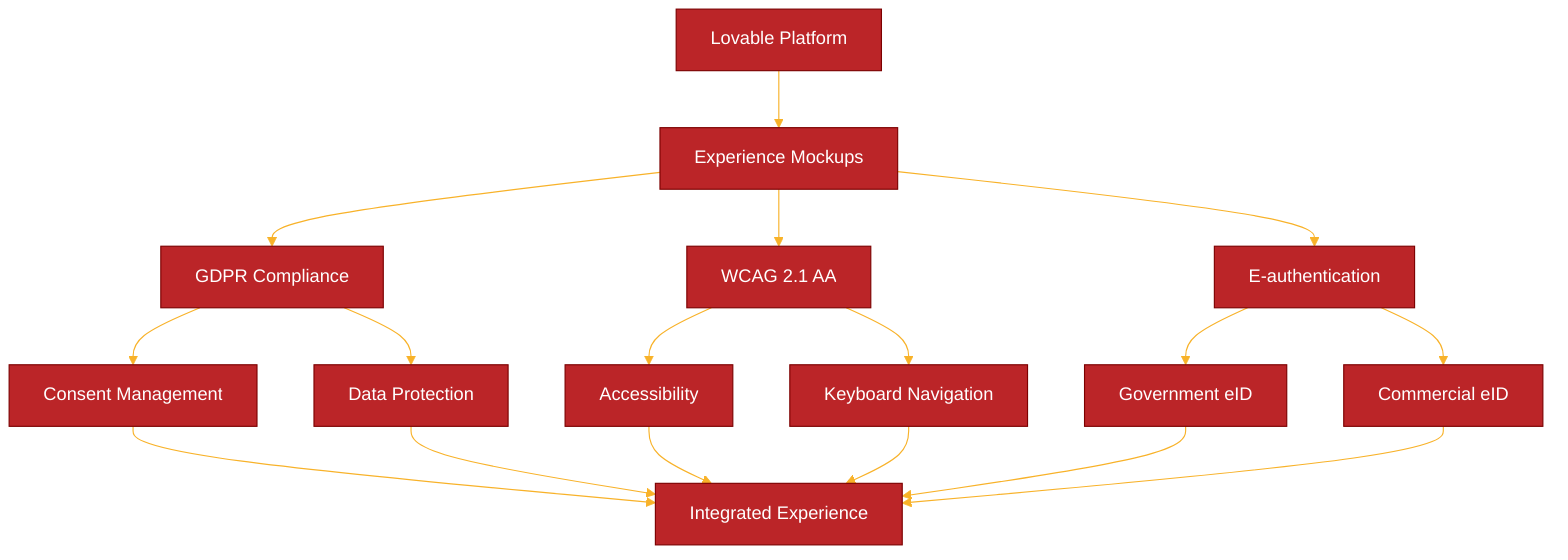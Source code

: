 ---
config:
  theme: 'base'
  themeVariables:
    primaryColor: '#BB2528'
    primaryTextColor: '#fff'
    primaryBorderColor: '#7C0000'
    lineColor: '#F8B229'
    secondaryColor: '#006100'
    tertiaryColor: '#fff'
---
graph TB
    A[Lovable Platform] --> B[Experience Mockups]
    B --> C[GDPR Compliance]
    B --> D[WCAG 2.1 AA]
    B --> E[E-authentication]
    
    C --> F[Consent Management]
    C --> G[Data Protection]
    
    D --> H[Accessibility]
    D --> I[Keyboard Navigation]
    
    E --> J[Government eID]
    E --> K[Commercial eID]
    
    F --> L[Integrated Experience]
    G --> L
    H --> L
    I --> L
    J --> L
    K --> L